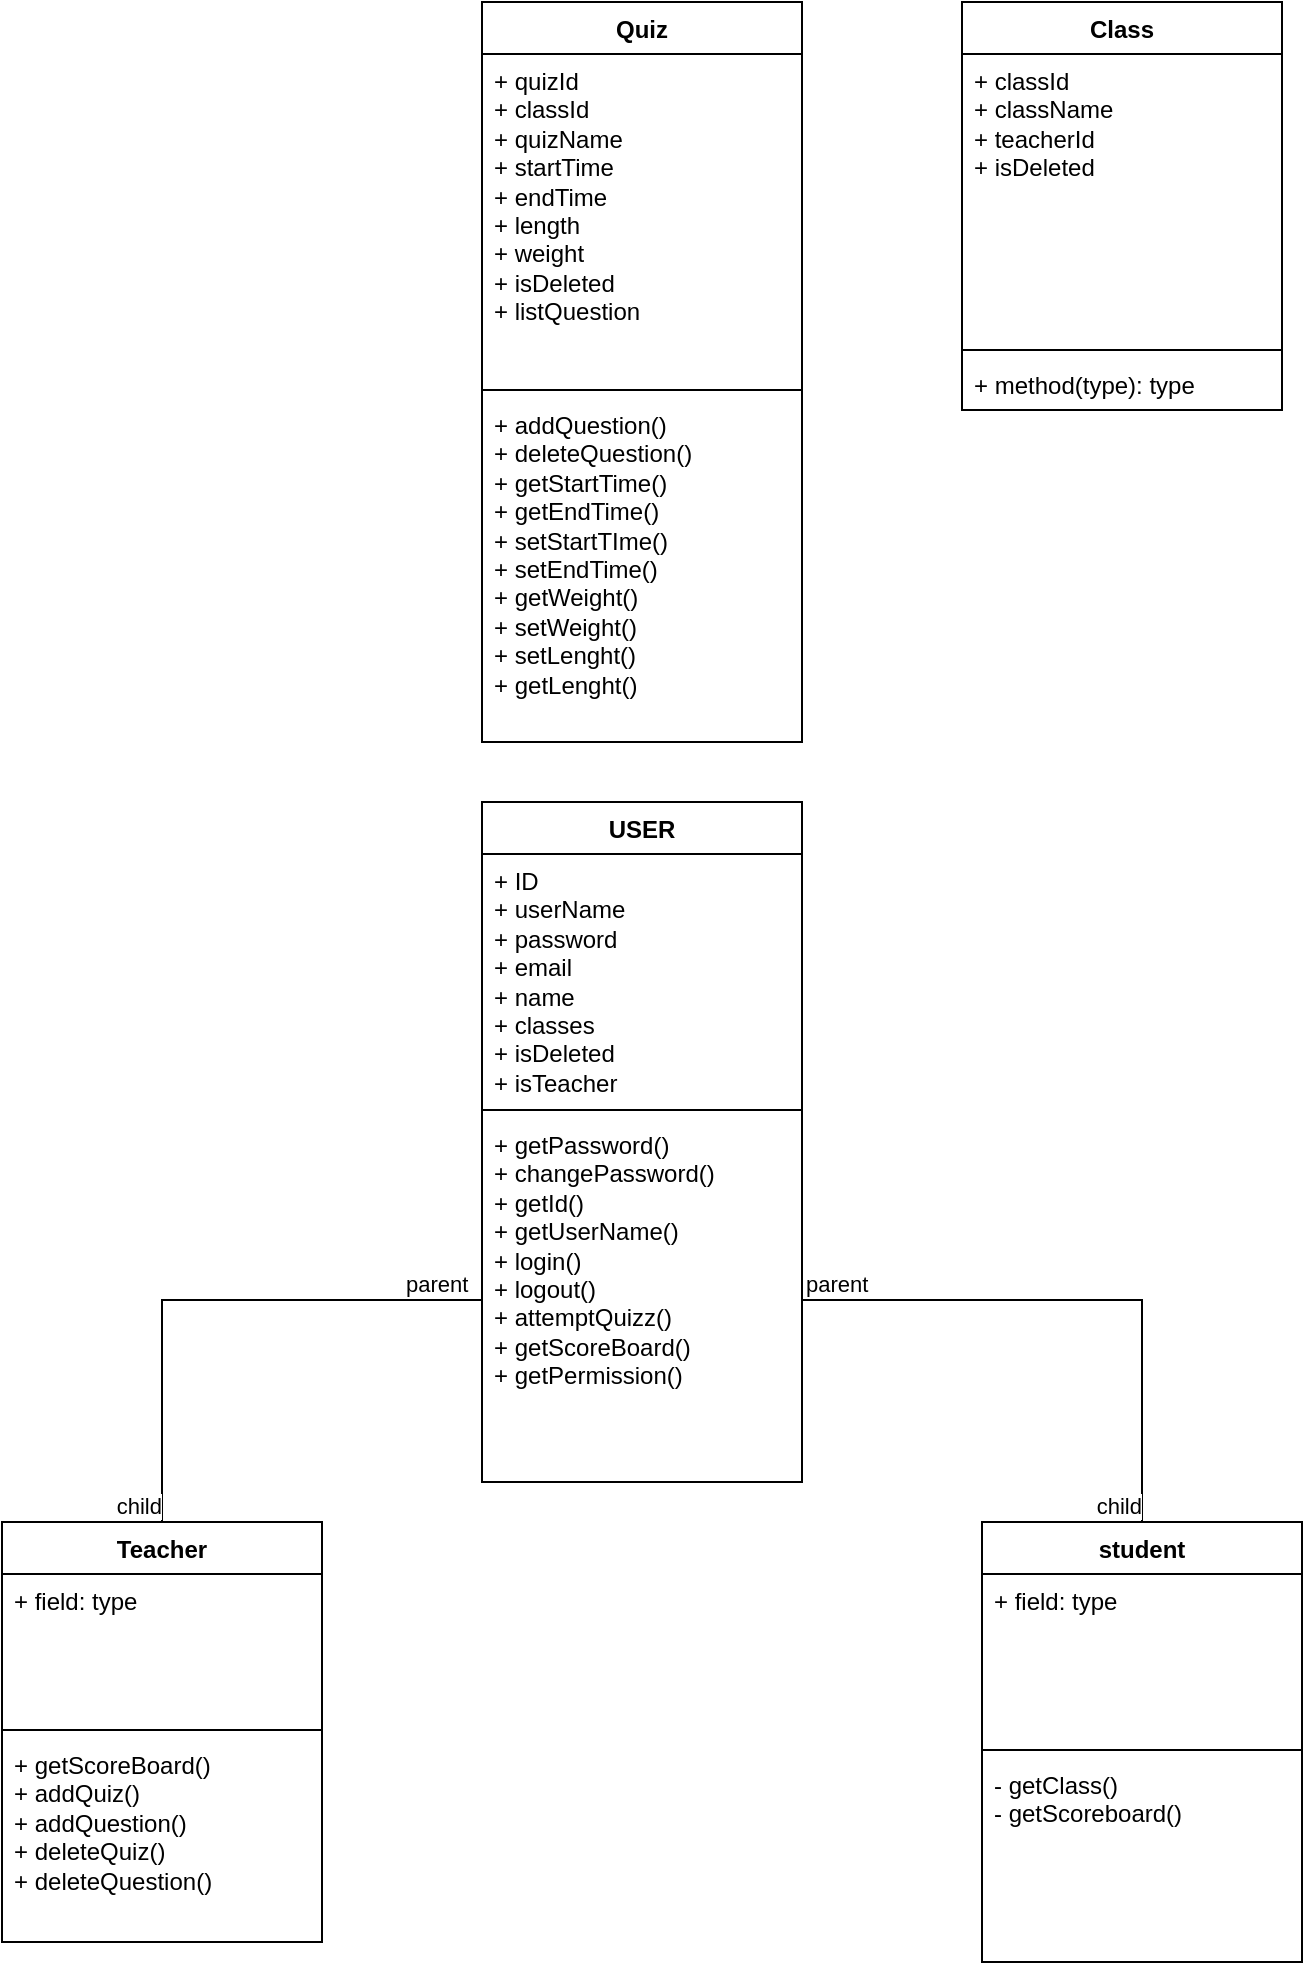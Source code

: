 <mxfile version="22.1.11" type="github">
  <diagram name="Page-1" id="QkqAkj1WA0121laov1X1">
    <mxGraphModel dx="808" dy="355" grid="1" gridSize="10" guides="1" tooltips="1" connect="1" arrows="1" fold="1" page="1" pageScale="1" pageWidth="850" pageHeight="1100" math="0" shadow="0">
      <root>
        <mxCell id="0" />
        <mxCell id="1" parent="0" />
        <mxCell id="rLgrGk2vWd3TwmZLQ-uu-2" value="USER" style="swimlane;fontStyle=1;align=center;verticalAlign=top;childLayout=stackLayout;horizontal=1;startSize=26;horizontalStack=0;resizeParent=1;resizeParentMax=0;resizeLast=0;collapsible=1;marginBottom=0;whiteSpace=wrap;html=1;" parent="1" vertex="1">
          <mxGeometry x="280" y="440" width="160" height="340" as="geometry" />
        </mxCell>
        <mxCell id="rLgrGk2vWd3TwmZLQ-uu-3" value="+ ID&lt;br&gt;+ userName&lt;br&gt;+ password&lt;br&gt;+ email&lt;br&gt;+ name&lt;br&gt;+ classes&lt;br&gt;+ isDeleted&amp;nbsp;&lt;br&gt;+ isTeacher" style="text;strokeColor=none;fillColor=none;align=left;verticalAlign=top;spacingLeft=4;spacingRight=4;overflow=hidden;rotatable=0;points=[[0,0.5],[1,0.5]];portConstraint=eastwest;whiteSpace=wrap;html=1;" parent="rLgrGk2vWd3TwmZLQ-uu-2" vertex="1">
          <mxGeometry y="26" width="160" height="124" as="geometry" />
        </mxCell>
        <mxCell id="rLgrGk2vWd3TwmZLQ-uu-4" value="" style="line;strokeWidth=1;fillColor=none;align=left;verticalAlign=middle;spacingTop=-1;spacingLeft=3;spacingRight=3;rotatable=0;labelPosition=right;points=[];portConstraint=eastwest;strokeColor=inherit;" parent="rLgrGk2vWd3TwmZLQ-uu-2" vertex="1">
          <mxGeometry y="150" width="160" height="8" as="geometry" />
        </mxCell>
        <mxCell id="rLgrGk2vWd3TwmZLQ-uu-5" value="+ getPassword()&amp;nbsp;&lt;br&gt;+ changePassword()&amp;nbsp;&lt;br&gt;+ getId()&amp;nbsp;&lt;br&gt;+ getUserName()&amp;nbsp;&lt;br&gt;+ login()&amp;nbsp;&lt;br&gt;+ logout()&amp;nbsp;&lt;br&gt;+ attemptQuizz()&amp;nbsp;&lt;br&gt;+ getScoreBoard()&amp;nbsp;&lt;br&gt;+ getPermission()&lt;br&gt;" style="text;strokeColor=none;fillColor=none;align=left;verticalAlign=top;spacingLeft=4;spacingRight=4;overflow=hidden;rotatable=0;points=[[0,0.5],[1,0.5]];portConstraint=eastwest;whiteSpace=wrap;html=1;" parent="rLgrGk2vWd3TwmZLQ-uu-2" vertex="1">
          <mxGeometry y="158" width="160" height="182" as="geometry" />
        </mxCell>
        <mxCell id="rLgrGk2vWd3TwmZLQ-uu-6" value="Quiz" style="swimlane;fontStyle=1;align=center;verticalAlign=top;childLayout=stackLayout;horizontal=1;startSize=26;horizontalStack=0;resizeParent=1;resizeParentMax=0;resizeLast=0;collapsible=1;marginBottom=0;whiteSpace=wrap;html=1;" parent="1" vertex="1">
          <mxGeometry x="280" y="40" width="160" height="370" as="geometry" />
        </mxCell>
        <mxCell id="rLgrGk2vWd3TwmZLQ-uu-7" value="+ quizId&lt;br&gt;+ classId&lt;br&gt;+ quizName&lt;br&gt;+ startTime&lt;br&gt;+ endTime&lt;br&gt;+ length&lt;br&gt;+ weight&lt;br&gt;+ isDeleted&lt;br&gt;+ listQuestion" style="text;strokeColor=none;fillColor=none;align=left;verticalAlign=top;spacingLeft=4;spacingRight=4;overflow=hidden;rotatable=0;points=[[0,0.5],[1,0.5]];portConstraint=eastwest;whiteSpace=wrap;html=1;" parent="rLgrGk2vWd3TwmZLQ-uu-6" vertex="1">
          <mxGeometry y="26" width="160" height="164" as="geometry" />
        </mxCell>
        <mxCell id="rLgrGk2vWd3TwmZLQ-uu-8" value="" style="line;strokeWidth=1;fillColor=none;align=left;verticalAlign=middle;spacingTop=-1;spacingLeft=3;spacingRight=3;rotatable=0;labelPosition=right;points=[];portConstraint=eastwest;strokeColor=inherit;" parent="rLgrGk2vWd3TwmZLQ-uu-6" vertex="1">
          <mxGeometry y="190" width="160" height="8" as="geometry" />
        </mxCell>
        <mxCell id="rLgrGk2vWd3TwmZLQ-uu-9" value="+ addQuestion()&lt;br&gt;+ deleteQuestion()&amp;nbsp;&lt;br&gt;+ getStartTime()&lt;br&gt;+ getEndTime()&lt;br&gt;+ setStartTIme()&lt;br&gt;+ setEndTime()&amp;nbsp;&lt;br&gt;+ getWeight()&amp;nbsp;&lt;br&gt;+ setWeight()&amp;nbsp;&lt;br&gt;+ setLenght()&amp;nbsp;&lt;br&gt;+ getLenght()&amp;nbsp;&lt;br&gt;&lt;br&gt;" style="text;strokeColor=none;fillColor=none;align=left;verticalAlign=top;spacingLeft=4;spacingRight=4;overflow=hidden;rotatable=0;points=[[0,0.5],[1,0.5]];portConstraint=eastwest;whiteSpace=wrap;html=1;" parent="rLgrGk2vWd3TwmZLQ-uu-6" vertex="1">
          <mxGeometry y="198" width="160" height="172" as="geometry" />
        </mxCell>
        <mxCell id="rLgrGk2vWd3TwmZLQ-uu-10" value="Class" style="swimlane;fontStyle=1;align=center;verticalAlign=top;childLayout=stackLayout;horizontal=1;startSize=26;horizontalStack=0;resizeParent=1;resizeParentMax=0;resizeLast=0;collapsible=1;marginBottom=0;whiteSpace=wrap;html=1;" parent="1" vertex="1">
          <mxGeometry x="520" y="40" width="160" height="204" as="geometry" />
        </mxCell>
        <mxCell id="rLgrGk2vWd3TwmZLQ-uu-11" value="+ classId&lt;br&gt;+ className&lt;br&gt;+ teacherId&lt;br&gt;+ isDeleted&amp;nbsp;&lt;br&gt;" style="text;strokeColor=none;fillColor=none;align=left;verticalAlign=top;spacingLeft=4;spacingRight=4;overflow=hidden;rotatable=0;points=[[0,0.5],[1,0.5]];portConstraint=eastwest;whiteSpace=wrap;html=1;" parent="rLgrGk2vWd3TwmZLQ-uu-10" vertex="1">
          <mxGeometry y="26" width="160" height="144" as="geometry" />
        </mxCell>
        <mxCell id="rLgrGk2vWd3TwmZLQ-uu-12" value="" style="line;strokeWidth=1;fillColor=none;align=left;verticalAlign=middle;spacingTop=-1;spacingLeft=3;spacingRight=3;rotatable=0;labelPosition=right;points=[];portConstraint=eastwest;strokeColor=inherit;" parent="rLgrGk2vWd3TwmZLQ-uu-10" vertex="1">
          <mxGeometry y="170" width="160" height="8" as="geometry" />
        </mxCell>
        <mxCell id="rLgrGk2vWd3TwmZLQ-uu-13" value="+ method(type): type" style="text;strokeColor=none;fillColor=none;align=left;verticalAlign=top;spacingLeft=4;spacingRight=4;overflow=hidden;rotatable=0;points=[[0,0.5],[1,0.5]];portConstraint=eastwest;whiteSpace=wrap;html=1;" parent="rLgrGk2vWd3TwmZLQ-uu-10" vertex="1">
          <mxGeometry y="178" width="160" height="26" as="geometry" />
        </mxCell>
        <mxCell id="rLgrGk2vWd3TwmZLQ-uu-26" value="student" style="swimlane;fontStyle=1;align=center;verticalAlign=top;childLayout=stackLayout;horizontal=1;startSize=26;horizontalStack=0;resizeParent=1;resizeParentMax=0;resizeLast=0;collapsible=1;marginBottom=0;whiteSpace=wrap;html=1;" parent="1" vertex="1">
          <mxGeometry x="530" y="800" width="160" height="220" as="geometry" />
        </mxCell>
        <mxCell id="rLgrGk2vWd3TwmZLQ-uu-27" value="+ field: type" style="text;strokeColor=none;fillColor=none;align=left;verticalAlign=top;spacingLeft=4;spacingRight=4;overflow=hidden;rotatable=0;points=[[0,0.5],[1,0.5]];portConstraint=eastwest;whiteSpace=wrap;html=1;" parent="rLgrGk2vWd3TwmZLQ-uu-26" vertex="1">
          <mxGeometry y="26" width="160" height="84" as="geometry" />
        </mxCell>
        <mxCell id="rLgrGk2vWd3TwmZLQ-uu-28" value="" style="line;strokeWidth=1;fillColor=none;align=left;verticalAlign=middle;spacingTop=-1;spacingLeft=3;spacingRight=3;rotatable=0;labelPosition=right;points=[];portConstraint=eastwest;strokeColor=inherit;" parent="rLgrGk2vWd3TwmZLQ-uu-26" vertex="1">
          <mxGeometry y="110" width="160" height="8" as="geometry" />
        </mxCell>
        <mxCell id="rLgrGk2vWd3TwmZLQ-uu-29" value="- getClass()&amp;nbsp;&lt;br&gt;- getScoreboard()" style="text;strokeColor=none;fillColor=none;align=left;verticalAlign=top;spacingLeft=4;spacingRight=4;overflow=hidden;rotatable=0;points=[[0,0.5],[1,0.5]];portConstraint=eastwest;whiteSpace=wrap;html=1;" parent="rLgrGk2vWd3TwmZLQ-uu-26" vertex="1">
          <mxGeometry y="118" width="160" height="102" as="geometry" />
        </mxCell>
        <mxCell id="rLgrGk2vWd3TwmZLQ-uu-30" value="Teacher" style="swimlane;fontStyle=1;align=center;verticalAlign=top;childLayout=stackLayout;horizontal=1;startSize=26;horizontalStack=0;resizeParent=1;resizeParentMax=0;resizeLast=0;collapsible=1;marginBottom=0;whiteSpace=wrap;html=1;" parent="1" vertex="1">
          <mxGeometry x="40" y="800" width="160" height="210" as="geometry" />
        </mxCell>
        <mxCell id="rLgrGk2vWd3TwmZLQ-uu-31" value="+ field: type" style="text;strokeColor=none;fillColor=none;align=left;verticalAlign=top;spacingLeft=4;spacingRight=4;overflow=hidden;rotatable=0;points=[[0,0.5],[1,0.5]];portConstraint=eastwest;whiteSpace=wrap;html=1;" parent="rLgrGk2vWd3TwmZLQ-uu-30" vertex="1">
          <mxGeometry y="26" width="160" height="74" as="geometry" />
        </mxCell>
        <mxCell id="rLgrGk2vWd3TwmZLQ-uu-32" value="" style="line;strokeWidth=1;fillColor=none;align=left;verticalAlign=middle;spacingTop=-1;spacingLeft=3;spacingRight=3;rotatable=0;labelPosition=right;points=[];portConstraint=eastwest;strokeColor=inherit;" parent="rLgrGk2vWd3TwmZLQ-uu-30" vertex="1">
          <mxGeometry y="100" width="160" height="8" as="geometry" />
        </mxCell>
        <mxCell id="rLgrGk2vWd3TwmZLQ-uu-33" value="+ getScoreBoard()&amp;nbsp;&lt;br&gt;+ addQuiz()&amp;nbsp;&lt;br&gt;+ addQuestion()&amp;nbsp;&lt;br&gt;+ deleteQuiz()&amp;nbsp;&lt;br&gt;+ deleteQuestion()&amp;nbsp;&lt;br&gt;" style="text;strokeColor=none;fillColor=none;align=left;verticalAlign=top;spacingLeft=4;spacingRight=4;overflow=hidden;rotatable=0;points=[[0,0.5],[1,0.5]];portConstraint=eastwest;whiteSpace=wrap;html=1;" parent="rLgrGk2vWd3TwmZLQ-uu-30" vertex="1">
          <mxGeometry y="108" width="160" height="102" as="geometry" />
        </mxCell>
        <mxCell id="rLgrGk2vWd3TwmZLQ-uu-34" value="" style="endArrow=none;html=1;edgeStyle=orthogonalEdgeStyle;rounded=0;exitX=1;exitY=0.5;exitDx=0;exitDy=0;" parent="1" target="rLgrGk2vWd3TwmZLQ-uu-26" edge="1" source="rLgrGk2vWd3TwmZLQ-uu-5">
          <mxGeometry relative="1" as="geometry">
            <mxPoint x="360" y="770" as="sourcePoint" />
            <mxPoint x="402" y="820" as="targetPoint" />
          </mxGeometry>
        </mxCell>
        <mxCell id="rLgrGk2vWd3TwmZLQ-uu-35" value="parent" style="edgeLabel;resizable=0;html=1;align=left;verticalAlign=bottom;" parent="rLgrGk2vWd3TwmZLQ-uu-34" connectable="0" vertex="1">
          <mxGeometry x="-1" relative="1" as="geometry" />
        </mxCell>
        <mxCell id="rLgrGk2vWd3TwmZLQ-uu-36" value="child" style="edgeLabel;resizable=0;html=1;align=right;verticalAlign=bottom;" parent="rLgrGk2vWd3TwmZLQ-uu-34" connectable="0" vertex="1">
          <mxGeometry x="1" relative="1" as="geometry" />
        </mxCell>
        <mxCell id="rLgrGk2vWd3TwmZLQ-uu-37" value="" style="endArrow=none;html=1;edgeStyle=orthogonalEdgeStyle;rounded=0;entryX=0.5;entryY=0;entryDx=0;entryDy=0;" parent="1" source="rLgrGk2vWd3TwmZLQ-uu-5" target="rLgrGk2vWd3TwmZLQ-uu-30" edge="1">
          <mxGeometry relative="1" as="geometry">
            <mxPoint x="30" y="790" as="sourcePoint" />
            <mxPoint x="200" y="810" as="targetPoint" />
          </mxGeometry>
        </mxCell>
        <mxCell id="rLgrGk2vWd3TwmZLQ-uu-38" value="parent" style="edgeLabel;resizable=0;html=1;align=left;verticalAlign=bottom;" parent="rLgrGk2vWd3TwmZLQ-uu-37" connectable="0" vertex="1">
          <mxGeometry x="-1" relative="1" as="geometry">
            <mxPoint x="-40" as="offset" />
          </mxGeometry>
        </mxCell>
        <mxCell id="rLgrGk2vWd3TwmZLQ-uu-39" value="child" style="edgeLabel;resizable=0;html=1;align=right;verticalAlign=bottom;" parent="rLgrGk2vWd3TwmZLQ-uu-37" connectable="0" vertex="1">
          <mxGeometry x="1" relative="1" as="geometry" />
        </mxCell>
      </root>
    </mxGraphModel>
  </diagram>
</mxfile>
